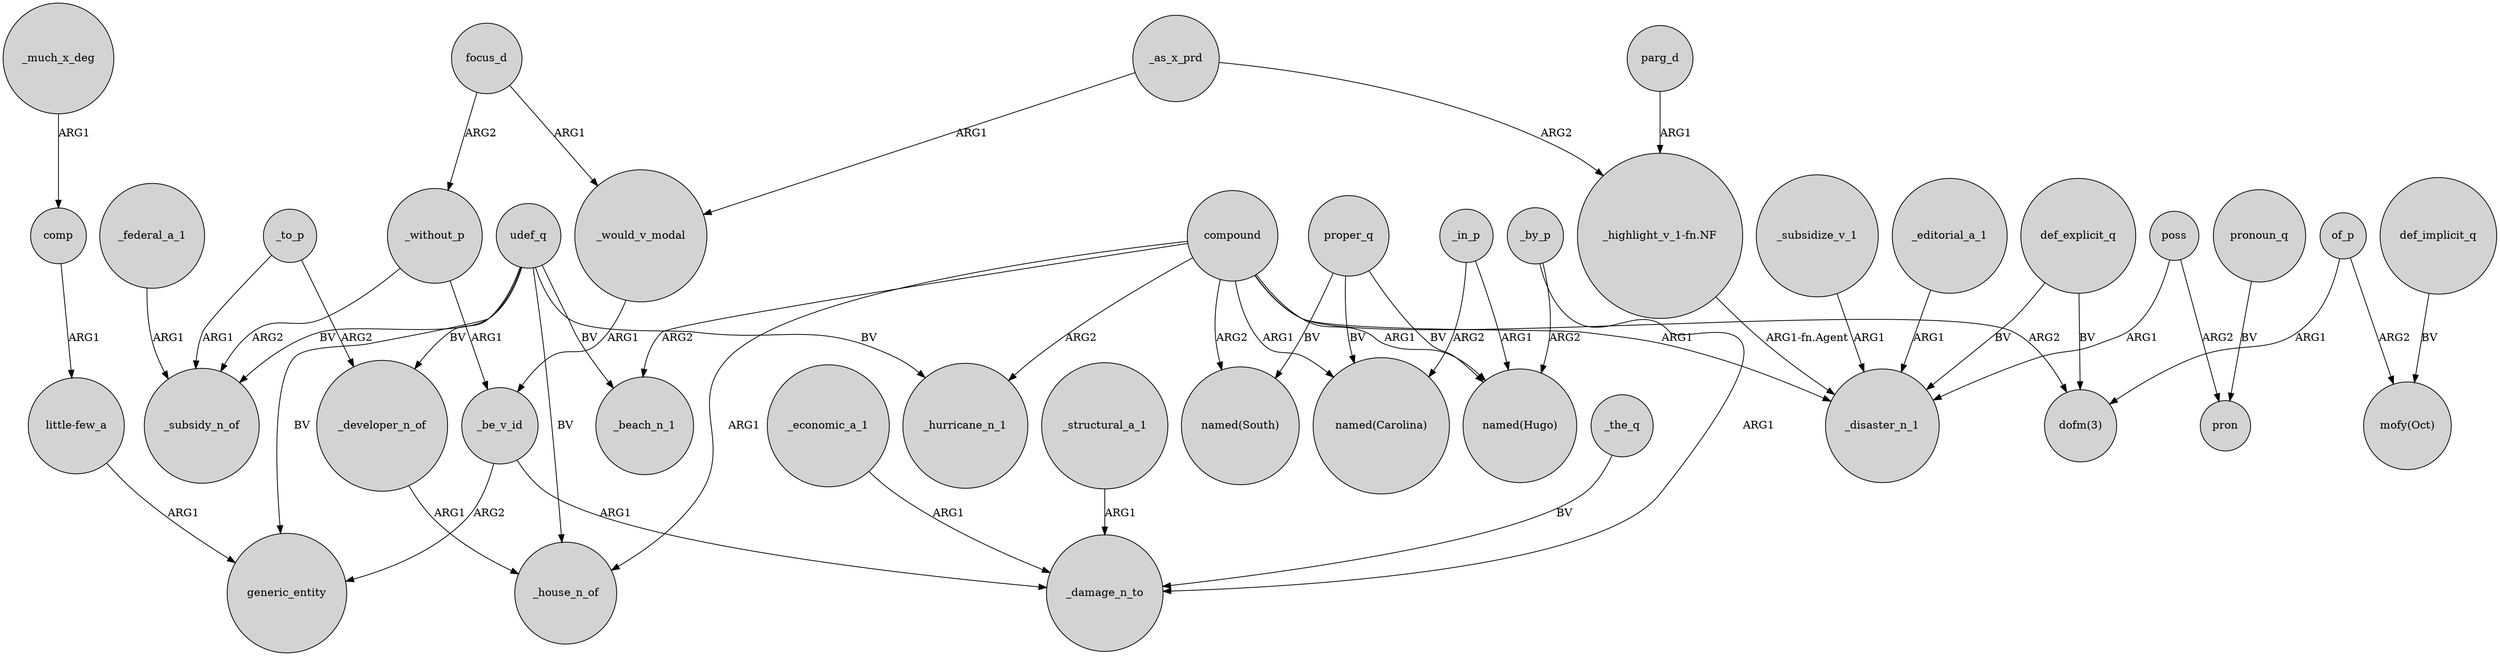 digraph {
	node [shape=circle style=filled]
	_without_p -> _subsidy_n_of [label=ARG2]
	compound -> "named(South)" [label=ARG2]
	focus_d -> _without_p [label=ARG2]
	udef_q -> generic_entity [label=BV]
	poss -> pron [label=ARG2]
	def_implicit_q -> "mofy(Oct)" [label=BV]
	_by_p -> _damage_n_to [label=ARG1]
	compound -> "named(Hugo)" [label=ARG1]
	def_explicit_q -> _disaster_n_1 [label=BV]
	_as_x_prd -> _would_v_modal [label=ARG1]
	compound -> _beach_n_1 [label=ARG2]
	_as_x_prd -> "_highlight_v_1-fn.NF" [label=ARG2]
	_would_v_modal -> _be_v_id [label=ARG1]
	_subsidize_v_1 -> _disaster_n_1 [label=ARG1]
	_economic_a_1 -> _damage_n_to [label=ARG1]
	of_p -> "mofy(Oct)" [label=ARG2]
	_be_v_id -> _damage_n_to [label=ARG1]
	compound -> _disaster_n_1 [label=ARG1]
	_be_v_id -> generic_entity [label=ARG2]
	_in_p -> "named(Hugo)" [label=ARG1]
	pronoun_q -> pron [label=BV]
	_federal_a_1 -> _subsidy_n_of [label=ARG1]
	udef_q -> _hurricane_n_1 [label=BV]
	_in_p -> "named(Carolina)" [label=ARG2]
	_by_p -> "named(Hugo)" [label=ARG2]
	compound -> _house_n_of [label=ARG1]
	udef_q -> _developer_n_of [label=BV]
	comp -> "little-few_a" [label=ARG1]
	of_p -> "dofm(3)" [label=ARG1]
	_developer_n_of -> _house_n_of [label=ARG1]
	_editorial_a_1 -> _disaster_n_1 [label=ARG1]
	_to_p -> _developer_n_of [label=ARG2]
	compound -> "named(Carolina)" [label=ARG1]
	proper_q -> "named(Hugo)" [label=BV]
	_without_p -> _be_v_id [label=ARG1]
	udef_q -> _house_n_of [label=BV]
	compound -> "dofm(3)" [label=ARG2]
	"_highlight_v_1-fn.NF" -> _disaster_n_1 [label="ARG1-fn.Agent"]
	_to_p -> _subsidy_n_of [label=ARG1]
	udef_q -> _subsidy_n_of [label=BV]
	"little-few_a" -> generic_entity [label=ARG1]
	_structural_a_1 -> _damage_n_to [label=ARG1]
	compound -> _hurricane_n_1 [label=ARG2]
	_much_x_deg -> comp [label=ARG1]
	parg_d -> "_highlight_v_1-fn.NF" [label=ARG1]
	poss -> _disaster_n_1 [label=ARG1]
	proper_q -> "named(Carolina)" [label=BV]
	_the_q -> _damage_n_to [label=BV]
	proper_q -> "named(South)" [label=BV]
	def_explicit_q -> "dofm(3)" [label=BV]
	focus_d -> _would_v_modal [label=ARG1]
	udef_q -> _beach_n_1 [label=BV]
}
